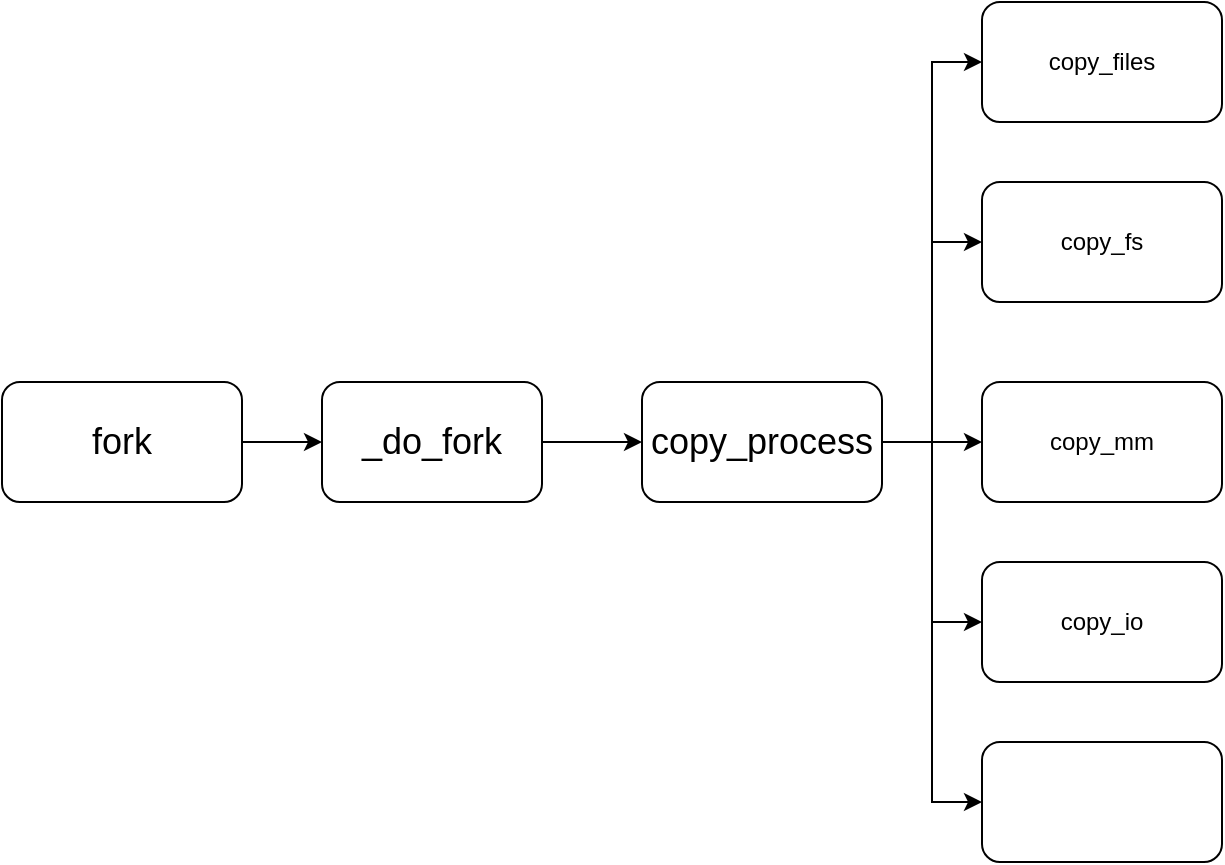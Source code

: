<mxfile version="16.4.5" type="github">
  <diagram id="C5RBs43oDa-KdzZeNtuy" name="Page-1">
    <mxGraphModel dx="1070" dy="644" grid="1" gridSize="10" guides="1" tooltips="1" connect="1" arrows="1" fold="1" page="1" pageScale="1" pageWidth="827" pageHeight="1169" math="0" shadow="0">
      <root>
        <mxCell id="WIyWlLk6GJQsqaUBKTNV-0" />
        <mxCell id="WIyWlLk6GJQsqaUBKTNV-1" parent="WIyWlLk6GJQsqaUBKTNV-0" />
        <mxCell id="hAW6P7dYGZQa9BXQfblm-4" value="" style="edgeStyle=orthogonalEdgeStyle;rounded=0;orthogonalLoop=1;jettySize=auto;html=1;fontSize=18;" edge="1" parent="WIyWlLk6GJQsqaUBKTNV-1" source="hAW6P7dYGZQa9BXQfblm-0" target="hAW6P7dYGZQa9BXQfblm-3">
          <mxGeometry relative="1" as="geometry" />
        </mxCell>
        <mxCell id="hAW6P7dYGZQa9BXQfblm-0" value="&lt;font style=&quot;font-size: 18px&quot;&gt;fork&lt;/font&gt;" style="rounded=1;whiteSpace=wrap;html=1;" vertex="1" parent="WIyWlLk6GJQsqaUBKTNV-1">
          <mxGeometry x="30" y="230" width="120" height="60" as="geometry" />
        </mxCell>
        <mxCell id="hAW6P7dYGZQa9BXQfblm-8" value="" style="edgeStyle=orthogonalEdgeStyle;rounded=0;orthogonalLoop=1;jettySize=auto;html=1;fontSize=18;" edge="1" parent="WIyWlLk6GJQsqaUBKTNV-1" source="hAW6P7dYGZQa9BXQfblm-3" target="hAW6P7dYGZQa9BXQfblm-7">
          <mxGeometry relative="1" as="geometry" />
        </mxCell>
        <mxCell id="hAW6P7dYGZQa9BXQfblm-3" value="&lt;font style=&quot;font-size: 18px&quot;&gt;_do_fork&lt;/font&gt;" style="rounded=1;whiteSpace=wrap;html=1;" vertex="1" parent="WIyWlLk6GJQsqaUBKTNV-1">
          <mxGeometry x="190" y="230" width="110" height="60" as="geometry" />
        </mxCell>
        <mxCell id="hAW6P7dYGZQa9BXQfblm-10" value="" style="edgeStyle=orthogonalEdgeStyle;rounded=0;orthogonalLoop=1;jettySize=auto;html=1;fontSize=18;entryX=0;entryY=0.5;entryDx=0;entryDy=0;" edge="1" parent="WIyWlLk6GJQsqaUBKTNV-1" source="hAW6P7dYGZQa9BXQfblm-7" target="hAW6P7dYGZQa9BXQfblm-9">
          <mxGeometry relative="1" as="geometry" />
        </mxCell>
        <mxCell id="hAW6P7dYGZQa9BXQfblm-14" value="" style="edgeStyle=orthogonalEdgeStyle;rounded=0;orthogonalLoop=1;jettySize=auto;html=1;fontSize=18;entryX=0;entryY=0.5;entryDx=0;entryDy=0;" edge="1" parent="WIyWlLk6GJQsqaUBKTNV-1" source="hAW6P7dYGZQa9BXQfblm-7" target="hAW6P7dYGZQa9BXQfblm-13">
          <mxGeometry relative="1" as="geometry" />
        </mxCell>
        <mxCell id="hAW6P7dYGZQa9BXQfblm-16" value="" style="edgeStyle=orthogonalEdgeStyle;rounded=0;orthogonalLoop=1;jettySize=auto;html=1;fontSize=18;entryX=0;entryY=0.5;entryDx=0;entryDy=0;" edge="1" parent="WIyWlLk6GJQsqaUBKTNV-1" source="hAW6P7dYGZQa9BXQfblm-7" target="hAW6P7dYGZQa9BXQfblm-15">
          <mxGeometry relative="1" as="geometry" />
        </mxCell>
        <mxCell id="hAW6P7dYGZQa9BXQfblm-18" value="" style="edgeStyle=orthogonalEdgeStyle;rounded=0;orthogonalLoop=1;jettySize=auto;html=1;fontSize=18;entryX=0;entryY=0.5;entryDx=0;entryDy=0;" edge="1" parent="WIyWlLk6GJQsqaUBKTNV-1" source="hAW6P7dYGZQa9BXQfblm-7" target="hAW6P7dYGZQa9BXQfblm-17">
          <mxGeometry relative="1" as="geometry" />
        </mxCell>
        <mxCell id="hAW6P7dYGZQa9BXQfblm-20" value="" style="edgeStyle=orthogonalEdgeStyle;rounded=0;orthogonalLoop=1;jettySize=auto;html=1;fontSize=18;entryX=0;entryY=0.5;entryDx=0;entryDy=0;" edge="1" parent="WIyWlLk6GJQsqaUBKTNV-1" source="hAW6P7dYGZQa9BXQfblm-7" target="hAW6P7dYGZQa9BXQfblm-19">
          <mxGeometry relative="1" as="geometry" />
        </mxCell>
        <mxCell id="hAW6P7dYGZQa9BXQfblm-7" value="&lt;font style=&quot;font-size: 18px&quot;&gt;copy_process&lt;/font&gt;" style="whiteSpace=wrap;html=1;rounded=1;" vertex="1" parent="WIyWlLk6GJQsqaUBKTNV-1">
          <mxGeometry x="350" y="230" width="120" height="60" as="geometry" />
        </mxCell>
        <mxCell id="hAW6P7dYGZQa9BXQfblm-9" value="copy_files" style="whiteSpace=wrap;html=1;rounded=1;" vertex="1" parent="WIyWlLk6GJQsqaUBKTNV-1">
          <mxGeometry x="520" y="40" width="120" height="60" as="geometry" />
        </mxCell>
        <mxCell id="hAW6P7dYGZQa9BXQfblm-13" value="copy_fs" style="whiteSpace=wrap;html=1;rounded=1;" vertex="1" parent="WIyWlLk6GJQsqaUBKTNV-1">
          <mxGeometry x="520" y="130" width="120" height="60" as="geometry" />
        </mxCell>
        <mxCell id="hAW6P7dYGZQa9BXQfblm-15" value="copy_mm" style="whiteSpace=wrap;html=1;rounded=1;" vertex="1" parent="WIyWlLk6GJQsqaUBKTNV-1">
          <mxGeometry x="520" y="230" width="120" height="60" as="geometry" />
        </mxCell>
        <mxCell id="hAW6P7dYGZQa9BXQfblm-17" value="copy_io" style="whiteSpace=wrap;html=1;rounded=1;" vertex="1" parent="WIyWlLk6GJQsqaUBKTNV-1">
          <mxGeometry x="520" y="320" width="120" height="60" as="geometry" />
        </mxCell>
        <mxCell id="hAW6P7dYGZQa9BXQfblm-19" value="" style="whiteSpace=wrap;html=1;rounded=1;" vertex="1" parent="WIyWlLk6GJQsqaUBKTNV-1">
          <mxGeometry x="520" y="410" width="120" height="60" as="geometry" />
        </mxCell>
      </root>
    </mxGraphModel>
  </diagram>
</mxfile>
